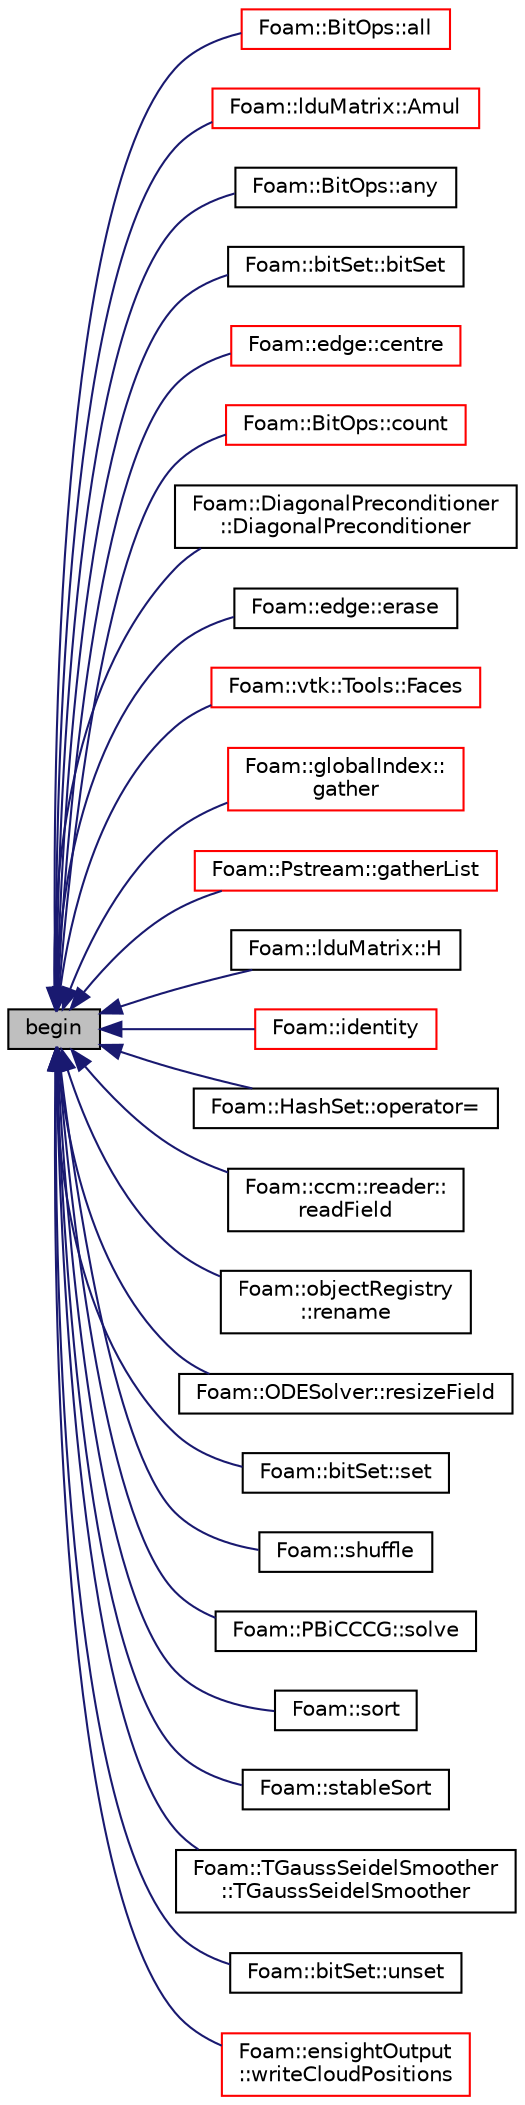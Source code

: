 digraph "begin"
{
  bgcolor="transparent";
  edge [fontname="Helvetica",fontsize="10",labelfontname="Helvetica",labelfontsize="10"];
  node [fontname="Helvetica",fontsize="10",shape=record];
  rankdir="LR";
  Node1 [label="begin",height=0.2,width=0.4,color="black", fillcolor="grey75", style="filled" fontcolor="black"];
  Node1 -> Node2 [dir="back",color="midnightblue",fontsize="10",style="solid",fontname="Helvetica"];
  Node2 [label="Foam::BitOps::all",height=0.2,width=0.4,color="red",URL="$namespaceFoam_1_1BitOps.html#af002907767e2b5381637a44c81c5df9e",tooltip="True if all entries are &#39;true&#39; or if the set is empty. "];
  Node1 -> Node3 [dir="back",color="midnightblue",fontsize="10",style="solid",fontname="Helvetica"];
  Node3 [label="Foam::lduMatrix::Amul",height=0.2,width=0.4,color="red",URL="$classFoam_1_1lduMatrix.html#a16ad9e2dc8f9e41ed0b43dc8669701e2",tooltip="Matrix multiplication with updated interfaces. "];
  Node1 -> Node4 [dir="back",color="midnightblue",fontsize="10",style="solid",fontname="Helvetica"];
  Node4 [label="Foam::BitOps::any",height=0.2,width=0.4,color="black",URL="$namespaceFoam_1_1BitOps.html#a1d2661c9464b0a786ad7496f51356e60",tooltip="True if any entries are &#39;true&#39;. "];
  Node1 -> Node5 [dir="back",color="midnightblue",fontsize="10",style="solid",fontname="Helvetica"];
  Node5 [label="Foam::bitSet::bitSet",height=0.2,width=0.4,color="black",URL="$classFoam_1_1bitSet.html#a6c24cb4b3731093e82655851f56b0aeb",tooltip="Construct with given size with all bits set to 0, subsequently add specified locations as 1..."];
  Node1 -> Node6 [dir="back",color="midnightblue",fontsize="10",style="solid",fontname="Helvetica"];
  Node6 [label="Foam::edge::centre",height=0.2,width=0.4,color="red",URL="$classFoam_1_1edge.html#a499555c56941451480f7bb1bbf80582c",tooltip="Return centre point (centroid) of the edge. "];
  Node1 -> Node7 [dir="back",color="midnightblue",fontsize="10",style="solid",fontname="Helvetica"];
  Node7 [label="Foam::BitOps::count",height=0.2,width=0.4,color="red",URL="$namespaceFoam_1_1BitOps.html#ab3084f7a6abc6e68ab76aa3465ed0fb0",tooltip="Count number of &#39;true&#39; entries. "];
  Node1 -> Node8 [dir="back",color="midnightblue",fontsize="10",style="solid",fontname="Helvetica"];
  Node8 [label="Foam::DiagonalPreconditioner\l::DiagonalPreconditioner",height=0.2,width=0.4,color="black",URL="$classFoam_1_1DiagonalPreconditioner.html#a7b3e869f2f837a375f12fdb01759bb3e",tooltip="Construct from matrix components and preconditioner data dictionary. "];
  Node1 -> Node9 [dir="back",color="midnightblue",fontsize="10",style="solid",fontname="Helvetica"];
  Node9 [label="Foam::edge::erase",height=0.2,width=0.4,color="black",URL="$classFoam_1_1edge.html#af95e59523da8872d9e3182df9f25eb8d",tooltip="Remove an existing index from the edge and set its location to &#39;-1&#39;. "];
  Node1 -> Node10 [dir="back",color="midnightblue",fontsize="10",style="solid",fontname="Helvetica"];
  Node10 [label="Foam::vtk::Tools::Faces",height=0.2,width=0.4,color="red",URL="$namespaceFoam_1_1vtk_1_1Tools.html#aca4ed37b5cbb0f842fbb99cff1f6b649",tooltip="Convert a list of faces (or triFaces) to vtk polygon cells. "];
  Node1 -> Node11 [dir="back",color="midnightblue",fontsize="10",style="solid",fontname="Helvetica"];
  Node11 [label="Foam::globalIndex::\lgather",height=0.2,width=0.4,color="red",URL="$classFoam_1_1globalIndex.html#a8fb2d6f37e51e85d52ca96078edb6c29",tooltip="Collect data in processor order on master (== procIDs[0]). "];
  Node1 -> Node12 [dir="back",color="midnightblue",fontsize="10",style="solid",fontname="Helvetica"];
  Node12 [label="Foam::Pstream::gatherList",height=0.2,width=0.4,color="red",URL="$classFoam_1_1Pstream.html#afbdf64fb42cd760690d51a9a321792d9",tooltip="Gather data but keep individual values separate. "];
  Node1 -> Node13 [dir="back",color="midnightblue",fontsize="10",style="solid",fontname="Helvetica"];
  Node13 [label="Foam::lduMatrix::H",height=0.2,width=0.4,color="black",URL="$classFoam_1_1lduMatrix.html#a696121529e9157344b406f77234f75eb"];
  Node1 -> Node14 [dir="back",color="midnightblue",fontsize="10",style="solid",fontname="Helvetica"];
  Node14 [label="Foam::identity",height=0.2,width=0.4,color="red",URL="$namespaceFoam.html#a14e1da6db5665f43c1e588eab475eabf",tooltip="Create identity map of the given length with (map[i] == i) "];
  Node1 -> Node15 [dir="back",color="midnightblue",fontsize="10",style="solid",fontname="Helvetica"];
  Node15 [label="Foam::HashSet::operator=",height=0.2,width=0.4,color="black",URL="$classFoam_1_1HashSet.html#a23497d5181150973afa43e71f7144748",tooltip="Assignment from an initializer list of keys. "];
  Node1 -> Node16 [dir="back",color="midnightblue",fontsize="10",style="solid",fontname="Helvetica"];
  Node16 [label="Foam::ccm::reader::\lreadField",height=0.2,width=0.4,color="black",URL="$classFoam_1_1ccm_1_1reader.html#abc4279b05d7091df1325b6f766d3b4f0",tooltip="Read solution and field combination. "];
  Node1 -> Node17 [dir="back",color="midnightblue",fontsize="10",style="solid",fontname="Helvetica"];
  Node17 [label="Foam::objectRegistry\l::rename",height=0.2,width=0.4,color="black",URL="$classFoam_1_1objectRegistry.html#af41376d1e0031e06613d5ce3c740cf7d",tooltip="Rename. "];
  Node1 -> Node18 [dir="back",color="midnightblue",fontsize="10",style="solid",fontname="Helvetica"];
  Node18 [label="Foam::ODESolver::resizeField",height=0.2,width=0.4,color="black",URL="$classFoam_1_1ODESolver.html#a2a46f97489842b69bf6e27f3cd103771"];
  Node1 -> Node19 [dir="back",color="midnightblue",fontsize="10",style="solid",fontname="Helvetica"];
  Node19 [label="Foam::bitSet::set",height=0.2,width=0.4,color="black",URL="$classFoam_1_1bitSet.html#afcb0b8d8e5b8debc42923a45a07a1617"];
  Node1 -> Node20 [dir="back",color="midnightblue",fontsize="10",style="solid",fontname="Helvetica"];
  Node20 [label="Foam::shuffle",height=0.2,width=0.4,color="black",URL="$namespaceFoam.html#adc2ea1b77571eb0b9d55f8262bf65ff3"];
  Node1 -> Node21 [dir="back",color="midnightblue",fontsize="10",style="solid",fontname="Helvetica"];
  Node21 [label="Foam::PBiCCCG::solve",height=0.2,width=0.4,color="black",URL="$classFoam_1_1PBiCCCG.html#a6020d3a68339ab1a050e90633b70ca5a",tooltip="Solve the matrix with this solver. "];
  Node1 -> Node22 [dir="back",color="midnightblue",fontsize="10",style="solid",fontname="Helvetica"];
  Node22 [label="Foam::sort",height=0.2,width=0.4,color="black",URL="$namespaceFoam.html#a32256b1113e4d868ecb137e74efe39cc"];
  Node1 -> Node23 [dir="back",color="midnightblue",fontsize="10",style="solid",fontname="Helvetica"];
  Node23 [label="Foam::stableSort",height=0.2,width=0.4,color="black",URL="$namespaceFoam.html#a1d1af92805ccb98a6a04e7bdcbd941da"];
  Node1 -> Node24 [dir="back",color="midnightblue",fontsize="10",style="solid",fontname="Helvetica"];
  Node24 [label="Foam::TGaussSeidelSmoother\l::TGaussSeidelSmoother",height=0.2,width=0.4,color="black",URL="$classFoam_1_1TGaussSeidelSmoother.html#a37d1e9ced3ff8cc76ec3c4855784cc83",tooltip="Construct from components. "];
  Node1 -> Node25 [dir="back",color="midnightblue",fontsize="10",style="solid",fontname="Helvetica"];
  Node25 [label="Foam::bitSet::unset",height=0.2,width=0.4,color="black",URL="$classFoam_1_1bitSet.html#adde818d20ec775f8100d662d20cf761e"];
  Node1 -> Node26 [dir="back",color="midnightblue",fontsize="10",style="solid",fontname="Helvetica"];
  Node26 [label="Foam::ensightOutput\l::writeCloudPositions",height=0.2,width=0.4,color="red",URL="$namespaceFoam_1_1ensightOutput.html#a580a0552e0660182398c60ba9900c1cf",tooltip="Write cloud positions. "];
}
